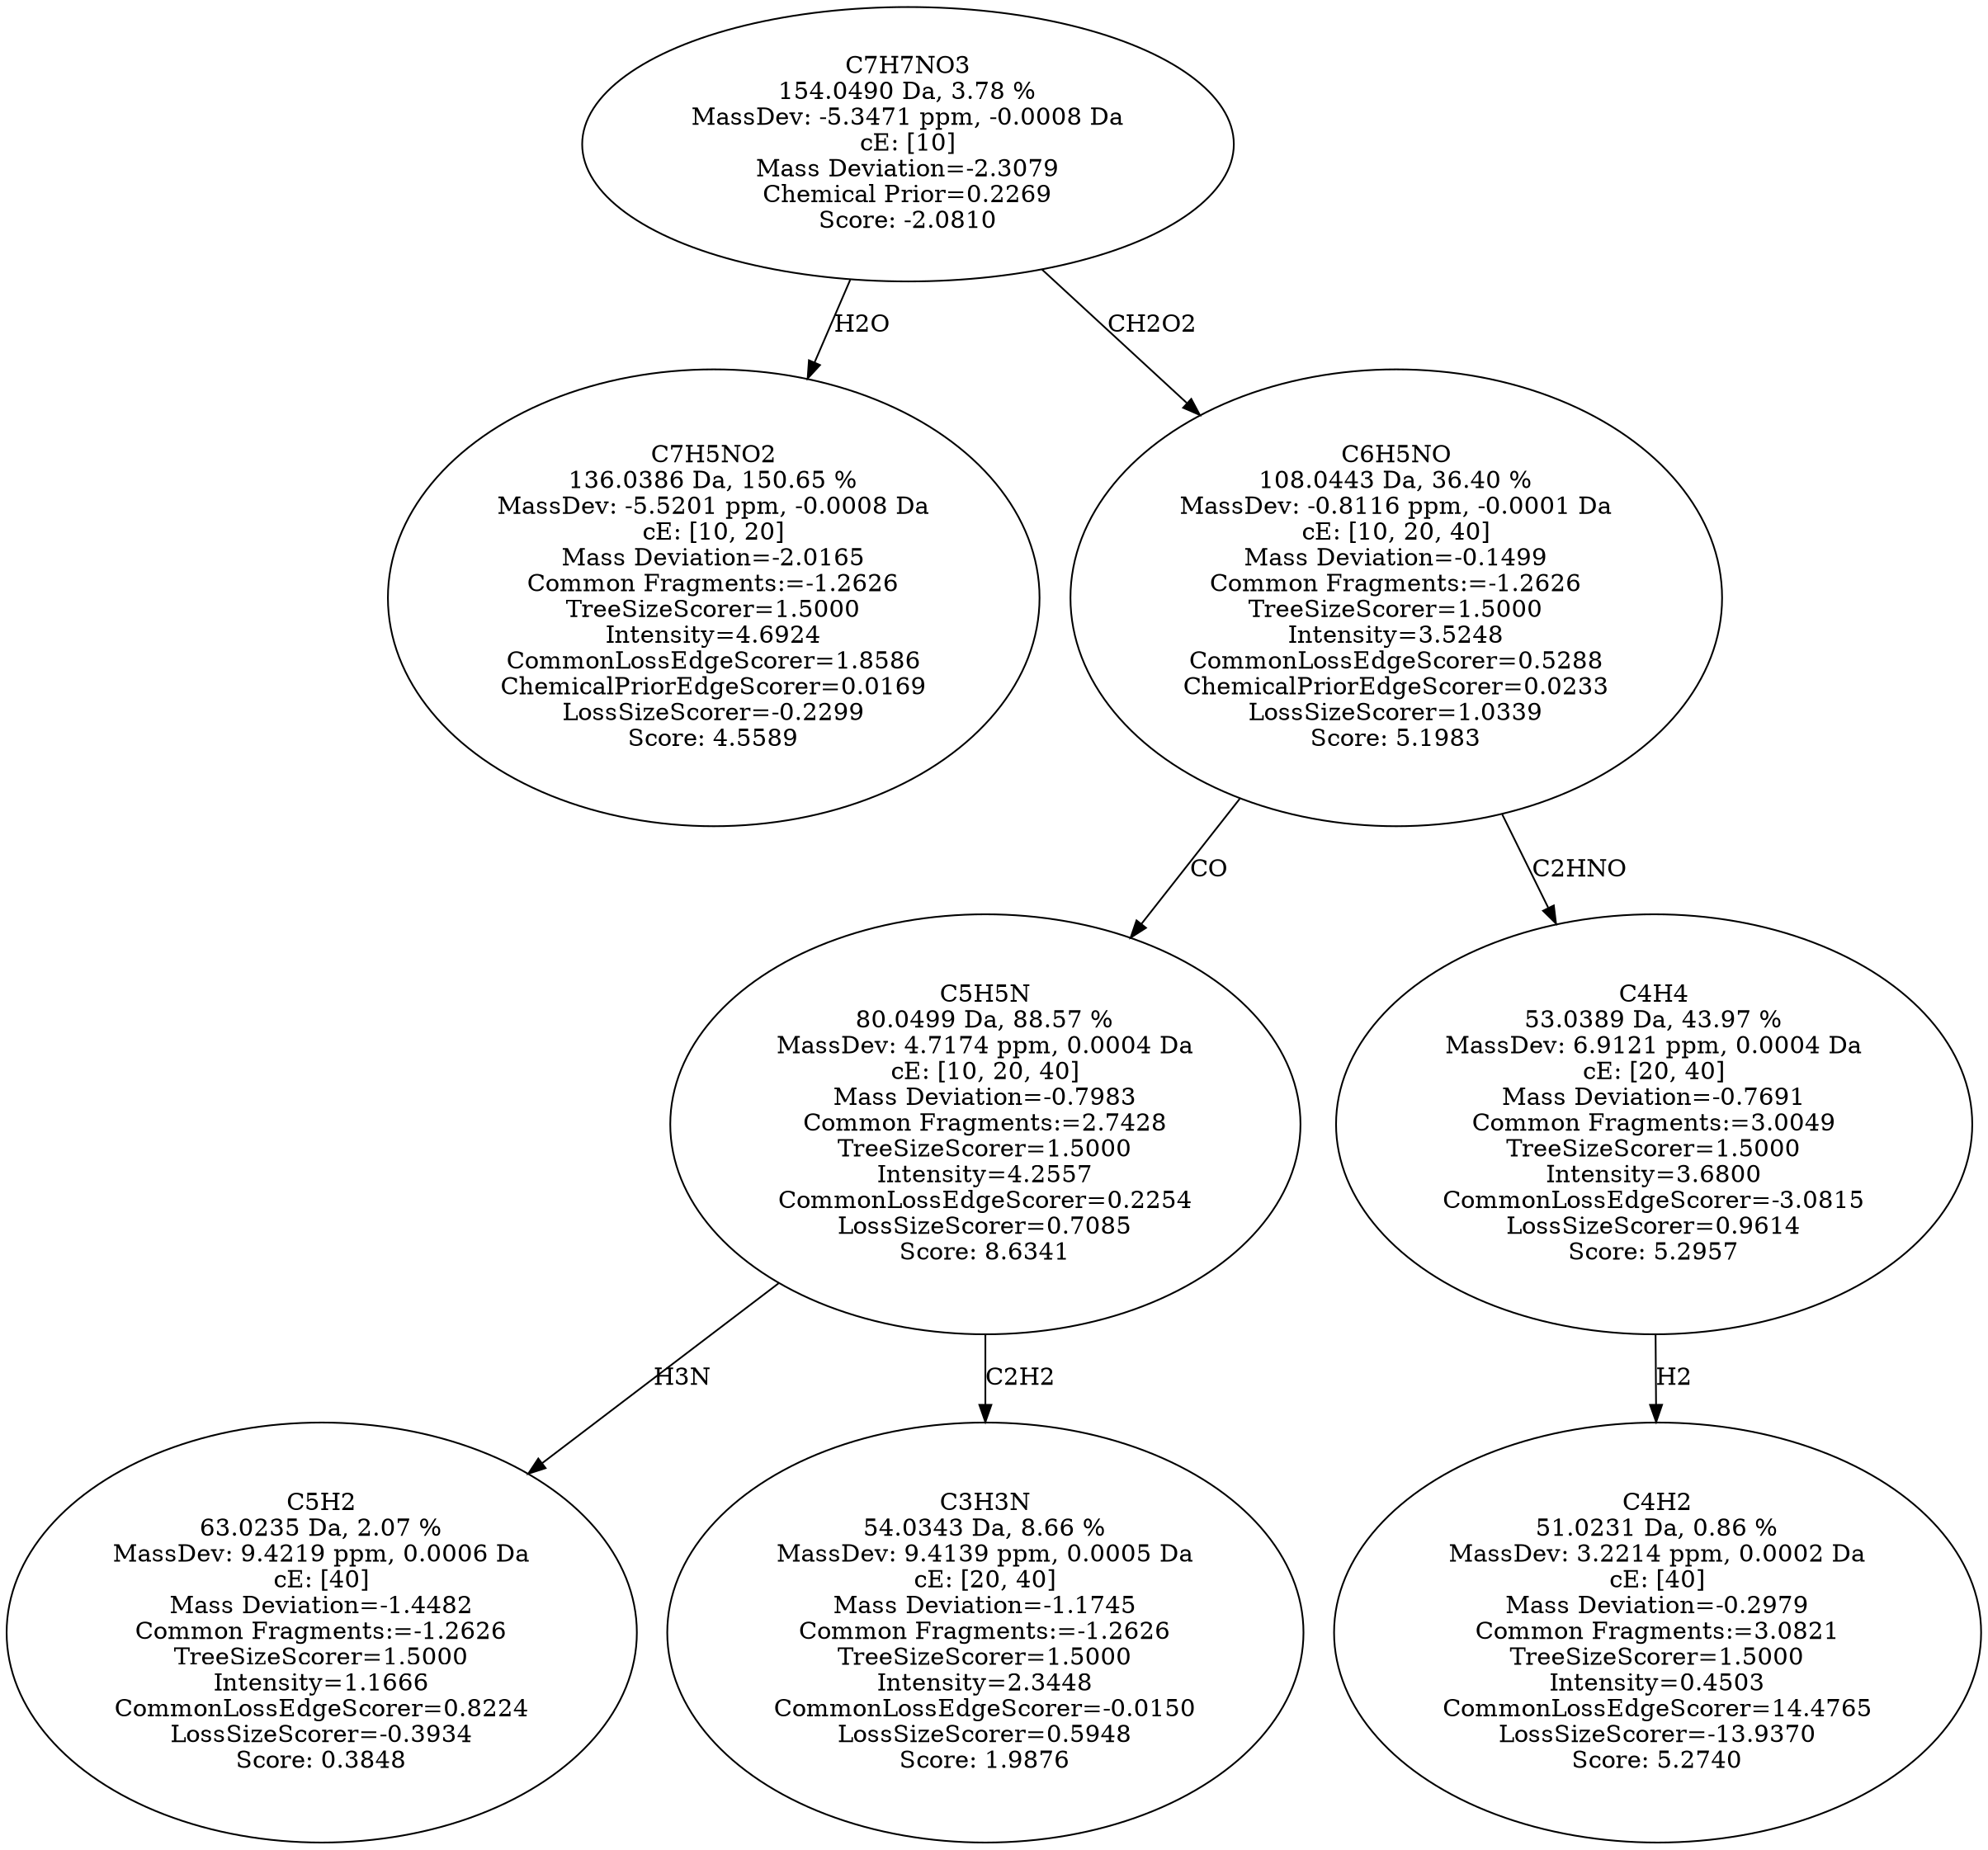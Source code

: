 strict digraph {
v1 [label="C7H5NO2\n136.0386 Da, 150.65 %\nMassDev: -5.5201 ppm, -0.0008 Da\ncE: [10, 20]\nMass Deviation=-2.0165\nCommon Fragments:=-1.2626\nTreeSizeScorer=1.5000\nIntensity=4.6924\nCommonLossEdgeScorer=1.8586\nChemicalPriorEdgeScorer=0.0169\nLossSizeScorer=-0.2299\nScore: 4.5589"];
v2 [label="C5H2\n63.0235 Da, 2.07 %\nMassDev: 9.4219 ppm, 0.0006 Da\ncE: [40]\nMass Deviation=-1.4482\nCommon Fragments:=-1.2626\nTreeSizeScorer=1.5000\nIntensity=1.1666\nCommonLossEdgeScorer=0.8224\nLossSizeScorer=-0.3934\nScore: 0.3848"];
v3 [label="C3H3N\n54.0343 Da, 8.66 %\nMassDev: 9.4139 ppm, 0.0005 Da\ncE: [20, 40]\nMass Deviation=-1.1745\nCommon Fragments:=-1.2626\nTreeSizeScorer=1.5000\nIntensity=2.3448\nCommonLossEdgeScorer=-0.0150\nLossSizeScorer=0.5948\nScore: 1.9876"];
v4 [label="C5H5N\n80.0499 Da, 88.57 %\nMassDev: 4.7174 ppm, 0.0004 Da\ncE: [10, 20, 40]\nMass Deviation=-0.7983\nCommon Fragments:=2.7428\nTreeSizeScorer=1.5000\nIntensity=4.2557\nCommonLossEdgeScorer=0.2254\nLossSizeScorer=0.7085\nScore: 8.6341"];
v5 [label="C4H2\n51.0231 Da, 0.86 %\nMassDev: 3.2214 ppm, 0.0002 Da\ncE: [40]\nMass Deviation=-0.2979\nCommon Fragments:=3.0821\nTreeSizeScorer=1.5000\nIntensity=0.4503\nCommonLossEdgeScorer=14.4765\nLossSizeScorer=-13.9370\nScore: 5.2740"];
v6 [label="C4H4\n53.0389 Da, 43.97 %\nMassDev: 6.9121 ppm, 0.0004 Da\ncE: [20, 40]\nMass Deviation=-0.7691\nCommon Fragments:=3.0049\nTreeSizeScorer=1.5000\nIntensity=3.6800\nCommonLossEdgeScorer=-3.0815\nLossSizeScorer=0.9614\nScore: 5.2957"];
v7 [label="C6H5NO\n108.0443 Da, 36.40 %\nMassDev: -0.8116 ppm, -0.0001 Da\ncE: [10, 20, 40]\nMass Deviation=-0.1499\nCommon Fragments:=-1.2626\nTreeSizeScorer=1.5000\nIntensity=3.5248\nCommonLossEdgeScorer=0.5288\nChemicalPriorEdgeScorer=0.0233\nLossSizeScorer=1.0339\nScore: 5.1983"];
v8 [label="C7H7NO3\n154.0490 Da, 3.78 %\nMassDev: -5.3471 ppm, -0.0008 Da\ncE: [10]\nMass Deviation=-2.3079\nChemical Prior=0.2269\nScore: -2.0810"];
v8 -> v1 [label="H2O"];
v4 -> v2 [label="H3N"];
v4 -> v3 [label="C2H2"];
v7 -> v4 [label="CO"];
v6 -> v5 [label="H2"];
v7 -> v6 [label="C2HNO"];
v8 -> v7 [label="CH2O2"];
}
